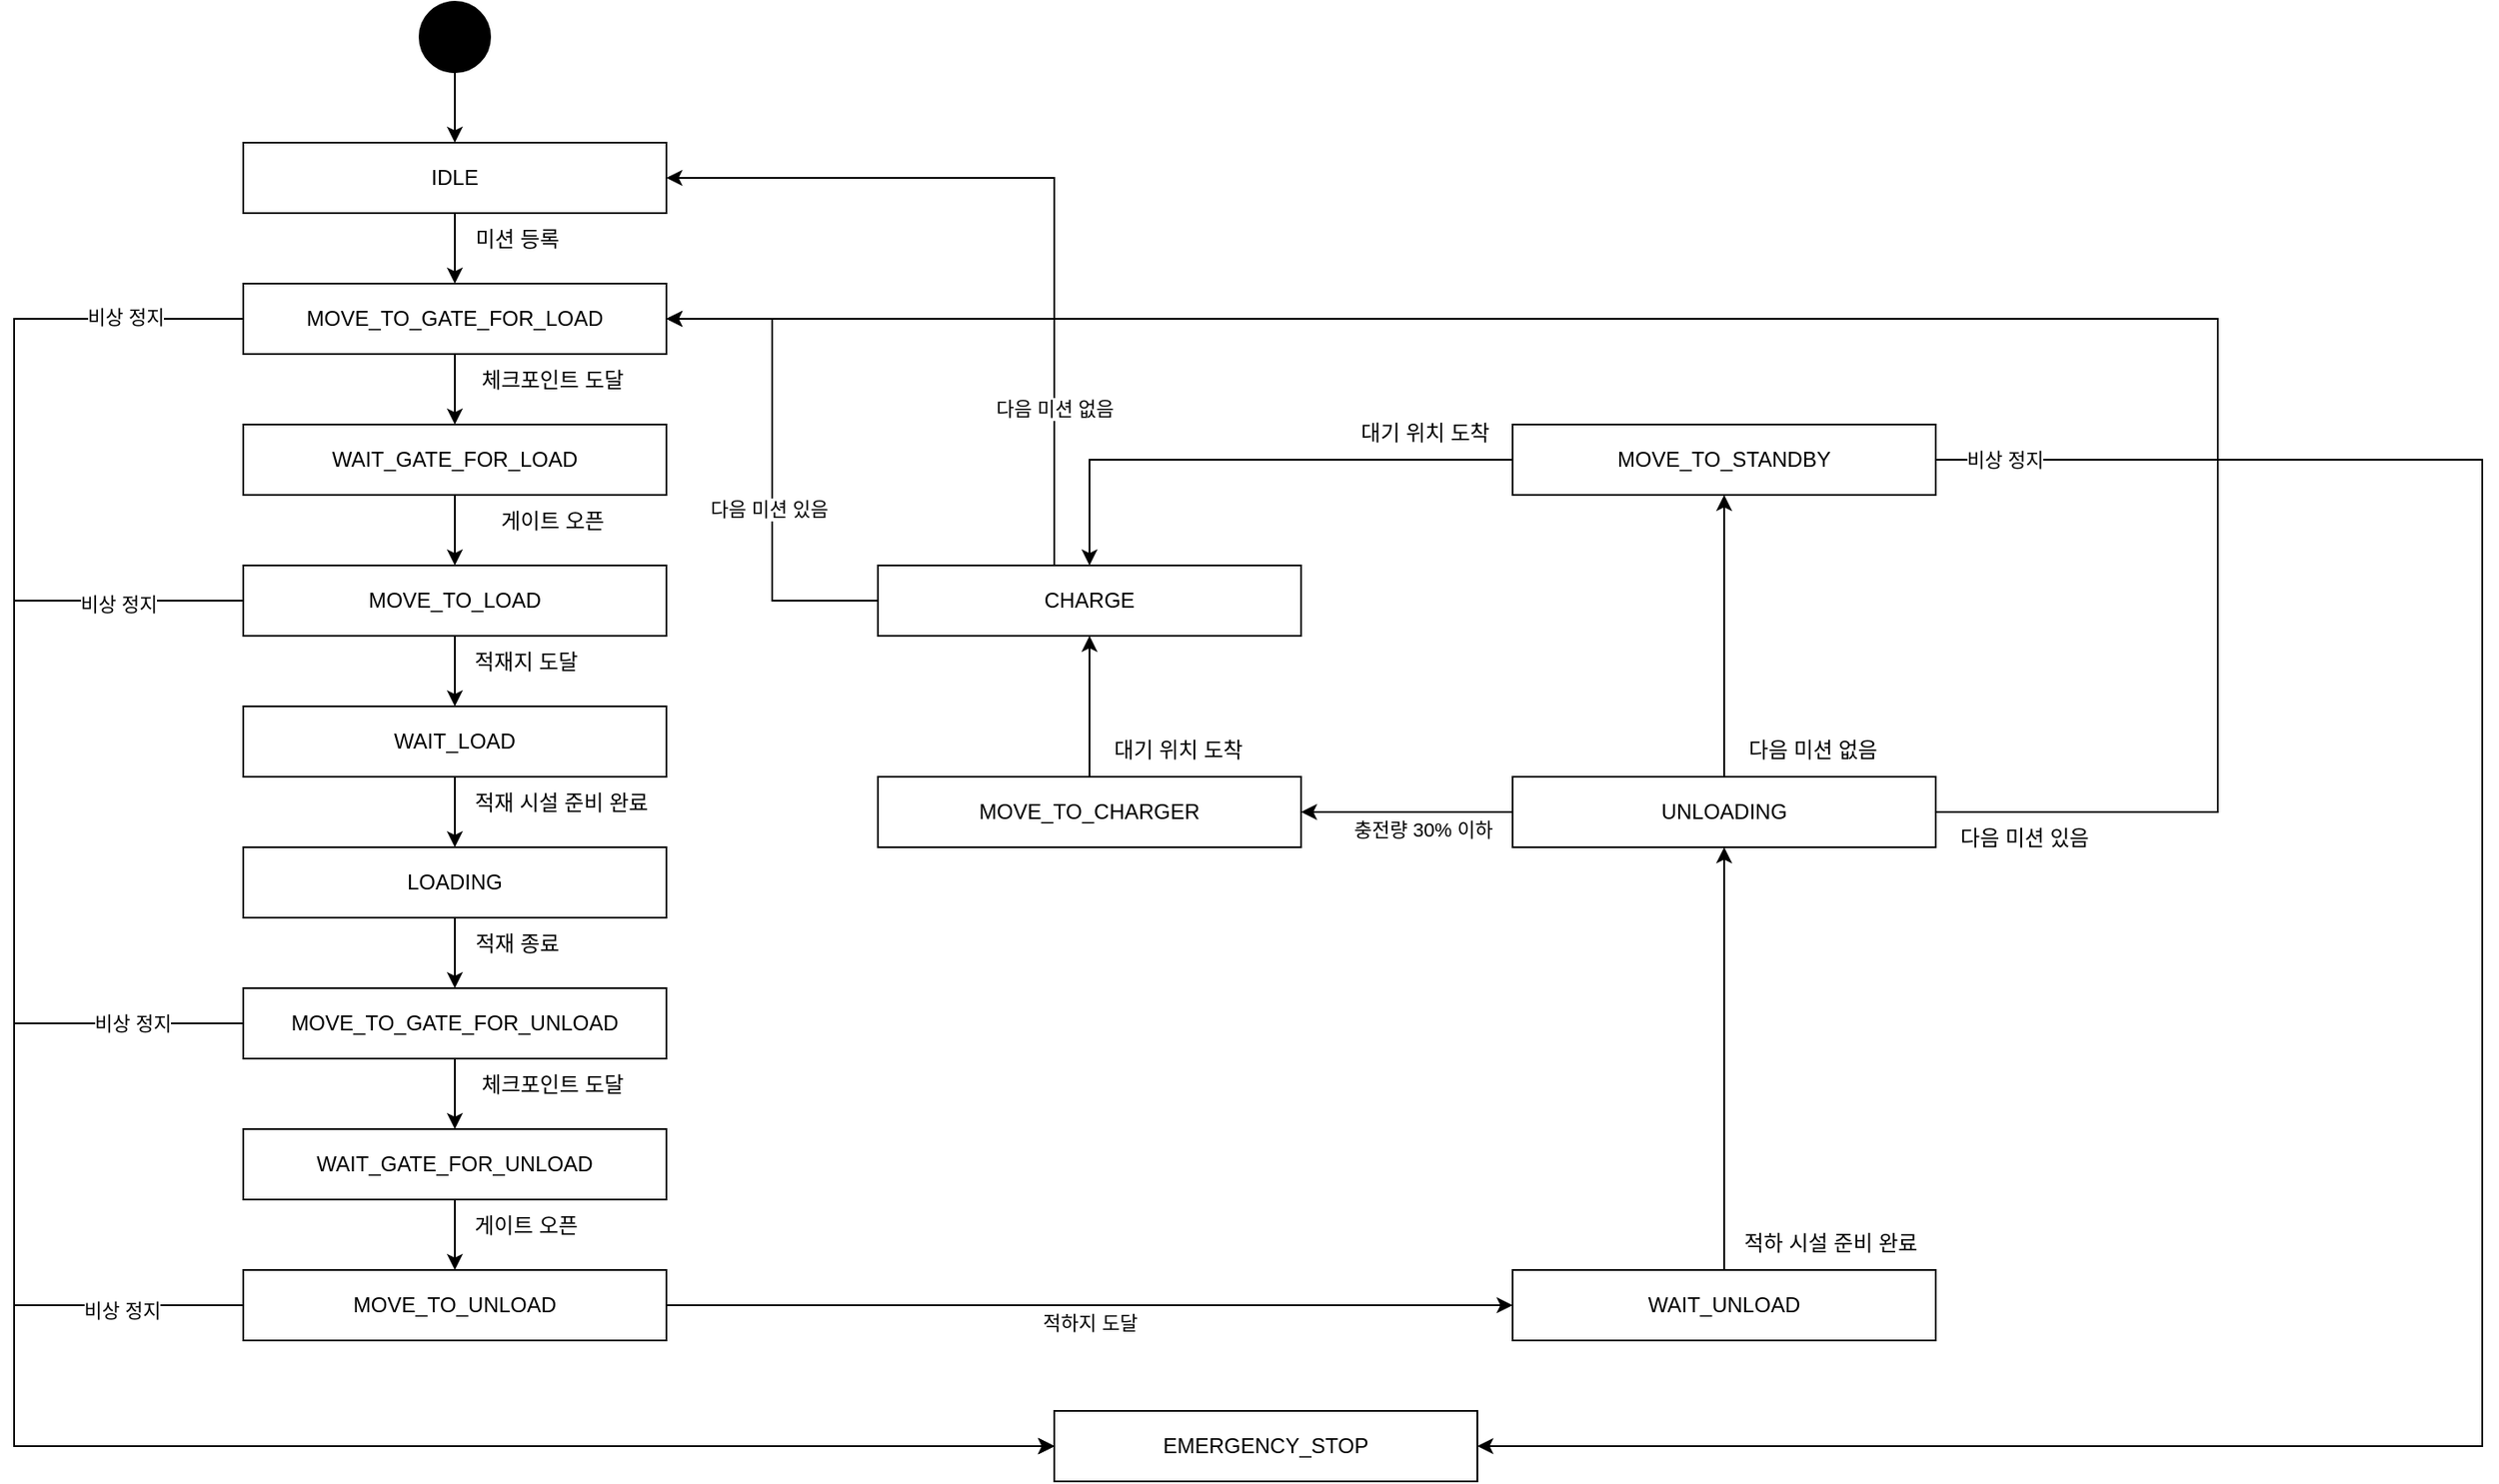 <mxfile version="26.2.15">
  <diagram name="페이지-1" id="FHS7LxrUFIdk5o5jUxYB">
    <mxGraphModel dx="1943" dy="1204" grid="1" gridSize="10" guides="1" tooltips="1" connect="1" arrows="1" fold="1" page="1" pageScale="1" pageWidth="1654" pageHeight="1169" math="0" shadow="0">
      <root>
        <mxCell id="0" />
        <mxCell id="1" parent="0" />
        <mxCell id="nkDpNaFCKux84C4jDMly-24" value="" style="edgeStyle=orthogonalEdgeStyle;rounded=0;orthogonalLoop=1;jettySize=auto;html=1;" edge="1" parent="1" source="nkDpNaFCKux84C4jDMly-18" target="nkDpNaFCKux84C4jDMly-23">
          <mxGeometry relative="1" as="geometry" />
        </mxCell>
        <mxCell id="nkDpNaFCKux84C4jDMly-18" value="IDLE" style="rounded=0;whiteSpace=wrap;html=1;" vertex="1" parent="1">
          <mxGeometry x="230" y="260" width="240" height="40" as="geometry" />
        </mxCell>
        <mxCell id="nkDpNaFCKux84C4jDMly-20" style="edgeStyle=orthogonalEdgeStyle;rounded=0;orthogonalLoop=1;jettySize=auto;html=1;entryX=0.5;entryY=0;entryDx=0;entryDy=0;" edge="1" parent="1" source="nkDpNaFCKux84C4jDMly-19" target="nkDpNaFCKux84C4jDMly-18">
          <mxGeometry relative="1" as="geometry" />
        </mxCell>
        <mxCell id="nkDpNaFCKux84C4jDMly-19" value="" style="ellipse;whiteSpace=wrap;html=1;aspect=fixed;fillColor=#000000;" vertex="1" parent="1">
          <mxGeometry x="330" y="180" width="40" height="40" as="geometry" />
        </mxCell>
        <mxCell id="nkDpNaFCKux84C4jDMly-27" value="" style="edgeStyle=orthogonalEdgeStyle;rounded=0;orthogonalLoop=1;jettySize=auto;html=1;" edge="1" parent="1" source="nkDpNaFCKux84C4jDMly-23" target="nkDpNaFCKux84C4jDMly-26">
          <mxGeometry relative="1" as="geometry" />
        </mxCell>
        <mxCell id="nkDpNaFCKux84C4jDMly-64" style="edgeStyle=orthogonalEdgeStyle;rounded=0;orthogonalLoop=1;jettySize=auto;html=1;entryX=0;entryY=0.5;entryDx=0;entryDy=0;" edge="1" parent="1" source="nkDpNaFCKux84C4jDMly-23" target="nkDpNaFCKux84C4jDMly-63">
          <mxGeometry relative="1" as="geometry">
            <Array as="points">
              <mxPoint x="100" y="360" />
              <mxPoint x="100" y="1000" />
            </Array>
          </mxGeometry>
        </mxCell>
        <mxCell id="nkDpNaFCKux84C4jDMly-83" value="비상 정지" style="edgeLabel;html=1;align=center;verticalAlign=middle;resizable=0;points=[];" vertex="1" connectable="0" parent="nkDpNaFCKux84C4jDMly-64">
          <mxGeometry x="-0.901" y="-1" relative="1" as="geometry">
            <mxPoint as="offset" />
          </mxGeometry>
        </mxCell>
        <mxCell id="nkDpNaFCKux84C4jDMly-23" value="MOVE_TO_GATE_FOR_LOAD" style="whiteSpace=wrap;html=1;rounded=0;" vertex="1" parent="1">
          <mxGeometry x="230" y="340" width="240" height="40" as="geometry" />
        </mxCell>
        <mxCell id="nkDpNaFCKux84C4jDMly-25" value="미션 등록" style="text;html=1;align=center;verticalAlign=middle;resizable=0;points=[];autosize=1;strokeColor=none;fillColor=none;" vertex="1" parent="1">
          <mxGeometry x="350" y="300" width="70" height="30" as="geometry" />
        </mxCell>
        <mxCell id="nkDpNaFCKux84C4jDMly-31" value="" style="edgeStyle=orthogonalEdgeStyle;rounded=0;orthogonalLoop=1;jettySize=auto;html=1;" edge="1" parent="1" source="nkDpNaFCKux84C4jDMly-26" target="nkDpNaFCKux84C4jDMly-30">
          <mxGeometry relative="1" as="geometry" />
        </mxCell>
        <mxCell id="nkDpNaFCKux84C4jDMly-26" value="WAIT_GATE_FOR_LOAD" style="whiteSpace=wrap;html=1;rounded=0;" vertex="1" parent="1">
          <mxGeometry x="230" y="420" width="240" height="40" as="geometry" />
        </mxCell>
        <mxCell id="nkDpNaFCKux84C4jDMly-35" value="" style="edgeStyle=orthogonalEdgeStyle;rounded=0;orthogonalLoop=1;jettySize=auto;html=1;" edge="1" parent="1" source="nkDpNaFCKux84C4jDMly-30" target="nkDpNaFCKux84C4jDMly-34">
          <mxGeometry relative="1" as="geometry" />
        </mxCell>
        <mxCell id="nkDpNaFCKux84C4jDMly-65" style="edgeStyle=orthogonalEdgeStyle;rounded=0;orthogonalLoop=1;jettySize=auto;html=1;entryX=0;entryY=0.5;entryDx=0;entryDy=0;" edge="1" parent="1" source="nkDpNaFCKux84C4jDMly-30" target="nkDpNaFCKux84C4jDMly-63">
          <mxGeometry relative="1" as="geometry">
            <Array as="points">
              <mxPoint x="100" y="520" />
              <mxPoint x="100" y="1000" />
            </Array>
          </mxGeometry>
        </mxCell>
        <mxCell id="nkDpNaFCKux84C4jDMly-84" value="비상 정지" style="edgeLabel;html=1;align=center;verticalAlign=middle;resizable=0;points=[];" vertex="1" connectable="0" parent="nkDpNaFCKux84C4jDMly-65">
          <mxGeometry x="-0.881" y="2" relative="1" as="geometry">
            <mxPoint as="offset" />
          </mxGeometry>
        </mxCell>
        <mxCell id="nkDpNaFCKux84C4jDMly-30" value="MOVE_TO_LOAD" style="whiteSpace=wrap;html=1;rounded=0;" vertex="1" parent="1">
          <mxGeometry x="230" y="500" width="240" height="40" as="geometry" />
        </mxCell>
        <mxCell id="nkDpNaFCKux84C4jDMly-32" value="체크포인트 도달" style="text;html=1;align=center;verticalAlign=middle;resizable=0;points=[];autosize=1;strokeColor=none;fillColor=none;" vertex="1" parent="1">
          <mxGeometry x="350" y="380" width="110" height="30" as="geometry" />
        </mxCell>
        <mxCell id="nkDpNaFCKux84C4jDMly-33" value="게이트 오픈" style="text;html=1;align=center;verticalAlign=middle;resizable=0;points=[];autosize=1;strokeColor=none;fillColor=none;" vertex="1" parent="1">
          <mxGeometry x="365" y="460" width="80" height="30" as="geometry" />
        </mxCell>
        <mxCell id="nkDpNaFCKux84C4jDMly-38" value="" style="edgeStyle=orthogonalEdgeStyle;rounded=0;orthogonalLoop=1;jettySize=auto;html=1;" edge="1" parent="1" source="nkDpNaFCKux84C4jDMly-34" target="nkDpNaFCKux84C4jDMly-37">
          <mxGeometry relative="1" as="geometry" />
        </mxCell>
        <mxCell id="nkDpNaFCKux84C4jDMly-34" value="WAIT_LOAD" style="whiteSpace=wrap;html=1;rounded=0;" vertex="1" parent="1">
          <mxGeometry x="230" y="580" width="240" height="40" as="geometry" />
        </mxCell>
        <mxCell id="nkDpNaFCKux84C4jDMly-36" value="적재지 도달" style="text;html=1;align=center;verticalAlign=middle;resizable=0;points=[];autosize=1;strokeColor=none;fillColor=none;" vertex="1" parent="1">
          <mxGeometry x="350" y="540" width="80" height="30" as="geometry" />
        </mxCell>
        <mxCell id="nkDpNaFCKux84C4jDMly-41" value="" style="edgeStyle=orthogonalEdgeStyle;rounded=0;orthogonalLoop=1;jettySize=auto;html=1;" edge="1" parent="1" source="nkDpNaFCKux84C4jDMly-37" target="nkDpNaFCKux84C4jDMly-40">
          <mxGeometry relative="1" as="geometry" />
        </mxCell>
        <mxCell id="nkDpNaFCKux84C4jDMly-37" value="LOADING" style="whiteSpace=wrap;html=1;rounded=0;" vertex="1" parent="1">
          <mxGeometry x="230" y="660" width="240" height="40" as="geometry" />
        </mxCell>
        <mxCell id="nkDpNaFCKux84C4jDMly-39" value="적재 시설 준비 완료" style="text;html=1;align=center;verticalAlign=middle;resizable=0;points=[];autosize=1;strokeColor=none;fillColor=none;" vertex="1" parent="1">
          <mxGeometry x="350" y="620" width="120" height="30" as="geometry" />
        </mxCell>
        <mxCell id="nkDpNaFCKux84C4jDMly-44" value="" style="edgeStyle=orthogonalEdgeStyle;rounded=0;orthogonalLoop=1;jettySize=auto;html=1;" edge="1" parent="1" source="nkDpNaFCKux84C4jDMly-40" target="nkDpNaFCKux84C4jDMly-43">
          <mxGeometry relative="1" as="geometry" />
        </mxCell>
        <mxCell id="nkDpNaFCKux84C4jDMly-66" style="edgeStyle=orthogonalEdgeStyle;rounded=0;orthogonalLoop=1;jettySize=auto;html=1;entryX=0;entryY=0.5;entryDx=0;entryDy=0;" edge="1" parent="1" source="nkDpNaFCKux84C4jDMly-40" target="nkDpNaFCKux84C4jDMly-63">
          <mxGeometry relative="1" as="geometry">
            <Array as="points">
              <mxPoint x="100" y="760" />
              <mxPoint x="100" y="1000" />
            </Array>
          </mxGeometry>
        </mxCell>
        <mxCell id="nkDpNaFCKux84C4jDMly-85" value="비상 정지" style="edgeLabel;html=1;align=center;verticalAlign=middle;resizable=0;points=[];" vertex="1" connectable="0" parent="nkDpNaFCKux84C4jDMly-66">
          <mxGeometry x="-0.869" relative="1" as="geometry">
            <mxPoint as="offset" />
          </mxGeometry>
        </mxCell>
        <mxCell id="nkDpNaFCKux84C4jDMly-40" value="MOVE_TO_GATE_FOR_UNLOAD" style="whiteSpace=wrap;html=1;rounded=0;" vertex="1" parent="1">
          <mxGeometry x="230" y="740" width="240" height="40" as="geometry" />
        </mxCell>
        <mxCell id="nkDpNaFCKux84C4jDMly-42" value="적재 종료" style="text;html=1;align=center;verticalAlign=middle;resizable=0;points=[];autosize=1;strokeColor=none;fillColor=none;" vertex="1" parent="1">
          <mxGeometry x="350" y="700" width="70" height="30" as="geometry" />
        </mxCell>
        <mxCell id="nkDpNaFCKux84C4jDMly-47" value="" style="edgeStyle=orthogonalEdgeStyle;rounded=0;orthogonalLoop=1;jettySize=auto;html=1;" edge="1" parent="1" source="nkDpNaFCKux84C4jDMly-43" target="nkDpNaFCKux84C4jDMly-46">
          <mxGeometry relative="1" as="geometry" />
        </mxCell>
        <mxCell id="nkDpNaFCKux84C4jDMly-43" value="WAIT_GATE_FOR_UNLOAD" style="whiteSpace=wrap;html=1;rounded=0;" vertex="1" parent="1">
          <mxGeometry x="230" y="820" width="240" height="40" as="geometry" />
        </mxCell>
        <mxCell id="nkDpNaFCKux84C4jDMly-45" value="체크포인트 도달" style="text;html=1;align=center;verticalAlign=middle;resizable=0;points=[];autosize=1;strokeColor=none;fillColor=none;" vertex="1" parent="1">
          <mxGeometry x="350" y="780" width="110" height="30" as="geometry" />
        </mxCell>
        <mxCell id="nkDpNaFCKux84C4jDMly-49" value="" style="edgeStyle=orthogonalEdgeStyle;rounded=0;orthogonalLoop=1;jettySize=auto;html=1;" edge="1" parent="1" source="nkDpNaFCKux84C4jDMly-46" target="nkDpNaFCKux84C4jDMly-48">
          <mxGeometry relative="1" as="geometry" />
        </mxCell>
        <mxCell id="nkDpNaFCKux84C4jDMly-52" value="적하지 도달" style="edgeLabel;html=1;align=center;verticalAlign=middle;resizable=0;points=[];" vertex="1" connectable="0" parent="nkDpNaFCKux84C4jDMly-49">
          <mxGeometry x="-0.417" y="-5" relative="1" as="geometry">
            <mxPoint x="100" y="5" as="offset" />
          </mxGeometry>
        </mxCell>
        <mxCell id="nkDpNaFCKux84C4jDMly-67" style="edgeStyle=orthogonalEdgeStyle;rounded=0;orthogonalLoop=1;jettySize=auto;html=1;entryX=0;entryY=0.5;entryDx=0;entryDy=0;" edge="1" parent="1" source="nkDpNaFCKux84C4jDMly-46" target="nkDpNaFCKux84C4jDMly-63">
          <mxGeometry relative="1" as="geometry">
            <Array as="points">
              <mxPoint x="100" y="920" />
              <mxPoint x="100" y="1000" />
            </Array>
          </mxGeometry>
        </mxCell>
        <mxCell id="nkDpNaFCKux84C4jDMly-86" value="비상 정지" style="edgeLabel;html=1;align=center;verticalAlign=middle;resizable=0;points=[];" vertex="1" connectable="0" parent="nkDpNaFCKux84C4jDMly-67">
          <mxGeometry x="-0.828" y="3" relative="1" as="geometry">
            <mxPoint as="offset" />
          </mxGeometry>
        </mxCell>
        <mxCell id="nkDpNaFCKux84C4jDMly-46" value="MOVE_TO_UNLOAD" style="whiteSpace=wrap;html=1;rounded=0;" vertex="1" parent="1">
          <mxGeometry x="230" y="900" width="240" height="40" as="geometry" />
        </mxCell>
        <mxCell id="nkDpNaFCKux84C4jDMly-54" value="" style="edgeStyle=orthogonalEdgeStyle;rounded=0;orthogonalLoop=1;jettySize=auto;html=1;" edge="1" parent="1" source="nkDpNaFCKux84C4jDMly-48" target="nkDpNaFCKux84C4jDMly-53">
          <mxGeometry relative="1" as="geometry" />
        </mxCell>
        <mxCell id="nkDpNaFCKux84C4jDMly-48" value="WAIT_UNLOAD" style="whiteSpace=wrap;html=1;rounded=0;" vertex="1" parent="1">
          <mxGeometry x="950" y="900" width="240" height="40" as="geometry" />
        </mxCell>
        <mxCell id="nkDpNaFCKux84C4jDMly-51" value="게이트 오픈" style="text;html=1;align=center;verticalAlign=middle;resizable=0;points=[];autosize=1;strokeColor=none;fillColor=none;" vertex="1" parent="1">
          <mxGeometry x="350" y="860" width="80" height="30" as="geometry" />
        </mxCell>
        <mxCell id="nkDpNaFCKux84C4jDMly-56" value="" style="edgeStyle=orthogonalEdgeStyle;rounded=0;orthogonalLoop=1;jettySize=auto;html=1;" edge="1" parent="1" source="nkDpNaFCKux84C4jDMly-53" target="nkDpNaFCKux84C4jDMly-55">
          <mxGeometry relative="1" as="geometry" />
        </mxCell>
        <mxCell id="nkDpNaFCKux84C4jDMly-59" style="edgeStyle=orthogonalEdgeStyle;rounded=0;orthogonalLoop=1;jettySize=auto;html=1;entryX=1;entryY=0.5;entryDx=0;entryDy=0;" edge="1" parent="1" source="nkDpNaFCKux84C4jDMly-53" target="nkDpNaFCKux84C4jDMly-58">
          <mxGeometry relative="1" as="geometry" />
        </mxCell>
        <mxCell id="nkDpNaFCKux84C4jDMly-60" value="충전량 30% 이하" style="edgeLabel;html=1;align=center;verticalAlign=middle;resizable=0;points=[];" vertex="1" connectable="0" parent="nkDpNaFCKux84C4jDMly-59">
          <mxGeometry x="0.033" y="1" relative="1" as="geometry">
            <mxPoint x="11" y="9" as="offset" />
          </mxGeometry>
        </mxCell>
        <mxCell id="nkDpNaFCKux84C4jDMly-72" style="edgeStyle=orthogonalEdgeStyle;rounded=0;orthogonalLoop=1;jettySize=auto;html=1;entryX=1;entryY=0.5;entryDx=0;entryDy=0;" edge="1" parent="1" source="nkDpNaFCKux84C4jDMly-53" target="nkDpNaFCKux84C4jDMly-23">
          <mxGeometry relative="1" as="geometry">
            <Array as="points">
              <mxPoint x="1350" y="640" />
              <mxPoint x="1350" y="360" />
            </Array>
          </mxGeometry>
        </mxCell>
        <mxCell id="nkDpNaFCKux84C4jDMly-53" value="UNLOADING" style="whiteSpace=wrap;html=1;rounded=0;" vertex="1" parent="1">
          <mxGeometry x="950" y="620" width="240" height="40" as="geometry" />
        </mxCell>
        <mxCell id="nkDpNaFCKux84C4jDMly-68" style="edgeStyle=orthogonalEdgeStyle;rounded=0;orthogonalLoop=1;jettySize=auto;html=1;entryX=1;entryY=0.5;entryDx=0;entryDy=0;" edge="1" parent="1" source="nkDpNaFCKux84C4jDMly-55" target="nkDpNaFCKux84C4jDMly-63">
          <mxGeometry relative="1" as="geometry">
            <Array as="points">
              <mxPoint x="1500" y="440" />
              <mxPoint x="1500" y="1000" />
            </Array>
          </mxGeometry>
        </mxCell>
        <mxCell id="nkDpNaFCKux84C4jDMly-87" value="비상 정지" style="edgeLabel;html=1;align=center;verticalAlign=middle;resizable=0;points=[];" vertex="1" connectable="0" parent="nkDpNaFCKux84C4jDMly-68">
          <mxGeometry x="-0.961" y="1" relative="1" as="geometry">
            <mxPoint x="11" y="1" as="offset" />
          </mxGeometry>
        </mxCell>
        <mxCell id="nkDpNaFCKux84C4jDMly-71" style="edgeStyle=orthogonalEdgeStyle;rounded=0;orthogonalLoop=1;jettySize=auto;html=1;entryX=0.5;entryY=0;entryDx=0;entryDy=0;" edge="1" parent="1" source="nkDpNaFCKux84C4jDMly-55" target="nkDpNaFCKux84C4jDMly-61">
          <mxGeometry relative="1" as="geometry" />
        </mxCell>
        <mxCell id="nkDpNaFCKux84C4jDMly-55" value="MOVE_TO_STANDBY" style="whiteSpace=wrap;html=1;rounded=0;" vertex="1" parent="1">
          <mxGeometry x="950" y="420" width="240" height="40" as="geometry" />
        </mxCell>
        <mxCell id="nkDpNaFCKux84C4jDMly-57" value="적하 시설 준비 완료" style="text;html=1;align=center;verticalAlign=middle;resizable=0;points=[];autosize=1;strokeColor=none;fillColor=none;" vertex="1" parent="1">
          <mxGeometry x="1070" y="870" width="120" height="30" as="geometry" />
        </mxCell>
        <mxCell id="nkDpNaFCKux84C4jDMly-62" value="" style="edgeStyle=orthogonalEdgeStyle;rounded=0;orthogonalLoop=1;jettySize=auto;html=1;" edge="1" parent="1" source="nkDpNaFCKux84C4jDMly-58" target="nkDpNaFCKux84C4jDMly-61">
          <mxGeometry relative="1" as="geometry" />
        </mxCell>
        <mxCell id="nkDpNaFCKux84C4jDMly-58" value="MOVE_TO_CHARGER" style="whiteSpace=wrap;html=1;" vertex="1" parent="1">
          <mxGeometry x="590" y="620" width="240" height="40" as="geometry" />
        </mxCell>
        <mxCell id="nkDpNaFCKux84C4jDMly-69" style="edgeStyle=orthogonalEdgeStyle;rounded=0;orthogonalLoop=1;jettySize=auto;html=1;entryX=1;entryY=0.5;entryDx=0;entryDy=0;" edge="1" parent="1" source="nkDpNaFCKux84C4jDMly-61" target="nkDpNaFCKux84C4jDMly-23">
          <mxGeometry relative="1" as="geometry" />
        </mxCell>
        <mxCell id="nkDpNaFCKux84C4jDMly-81" value="다음 미션 있음" style="edgeLabel;html=1;align=center;verticalAlign=middle;resizable=0;points=[];" vertex="1" connectable="0" parent="nkDpNaFCKux84C4jDMly-69">
          <mxGeometry x="-0.199" y="2" relative="1" as="geometry">
            <mxPoint as="offset" />
          </mxGeometry>
        </mxCell>
        <mxCell id="nkDpNaFCKux84C4jDMly-70" style="edgeStyle=orthogonalEdgeStyle;rounded=0;orthogonalLoop=1;jettySize=auto;html=1;entryX=1;entryY=0.5;entryDx=0;entryDy=0;" edge="1" parent="1" source="nkDpNaFCKux84C4jDMly-61" target="nkDpNaFCKux84C4jDMly-18">
          <mxGeometry relative="1" as="geometry">
            <Array as="points">
              <mxPoint x="690" y="280" />
            </Array>
          </mxGeometry>
        </mxCell>
        <mxCell id="nkDpNaFCKux84C4jDMly-82" value="다음 미션 없음" style="edgeLabel;html=1;align=center;verticalAlign=middle;resizable=0;points=[];" vertex="1" connectable="0" parent="nkDpNaFCKux84C4jDMly-70">
          <mxGeometry x="-0.558" y="1" relative="1" as="geometry">
            <mxPoint x="1" y="8" as="offset" />
          </mxGeometry>
        </mxCell>
        <mxCell id="nkDpNaFCKux84C4jDMly-61" value="CHARGE" style="whiteSpace=wrap;html=1;" vertex="1" parent="1">
          <mxGeometry x="590" y="500" width="240" height="40" as="geometry" />
        </mxCell>
        <mxCell id="nkDpNaFCKux84C4jDMly-63" value="EMERGENCY_STOP" style="whiteSpace=wrap;html=1;" vertex="1" parent="1">
          <mxGeometry x="690" y="980" width="240" height="40" as="geometry" />
        </mxCell>
        <mxCell id="nkDpNaFCKux84C4jDMly-74" value="다음 미션 없음" style="text;html=1;align=center;verticalAlign=middle;resizable=0;points=[];autosize=1;strokeColor=none;fillColor=none;" vertex="1" parent="1">
          <mxGeometry x="1070" y="590" width="100" height="30" as="geometry" />
        </mxCell>
        <mxCell id="nkDpNaFCKux84C4jDMly-75" value="다음 미션 있음" style="text;html=1;align=center;verticalAlign=middle;resizable=0;points=[];autosize=1;strokeColor=none;fillColor=none;" vertex="1" parent="1">
          <mxGeometry x="1190" y="640" width="100" height="30" as="geometry" />
        </mxCell>
        <mxCell id="nkDpNaFCKux84C4jDMly-77" value="대기 위치 도착" style="text;html=1;align=center;verticalAlign=middle;resizable=0;points=[];autosize=1;strokeColor=none;fillColor=none;" vertex="1" parent="1">
          <mxGeometry x="710" y="590" width="100" height="30" as="geometry" />
        </mxCell>
        <mxCell id="nkDpNaFCKux84C4jDMly-79" value="대기 위치 도착" style="text;html=1;align=center;verticalAlign=middle;resizable=0;points=[];autosize=1;strokeColor=none;fillColor=none;" vertex="1" parent="1">
          <mxGeometry x="850" y="410" width="100" height="30" as="geometry" />
        </mxCell>
      </root>
    </mxGraphModel>
  </diagram>
</mxfile>
